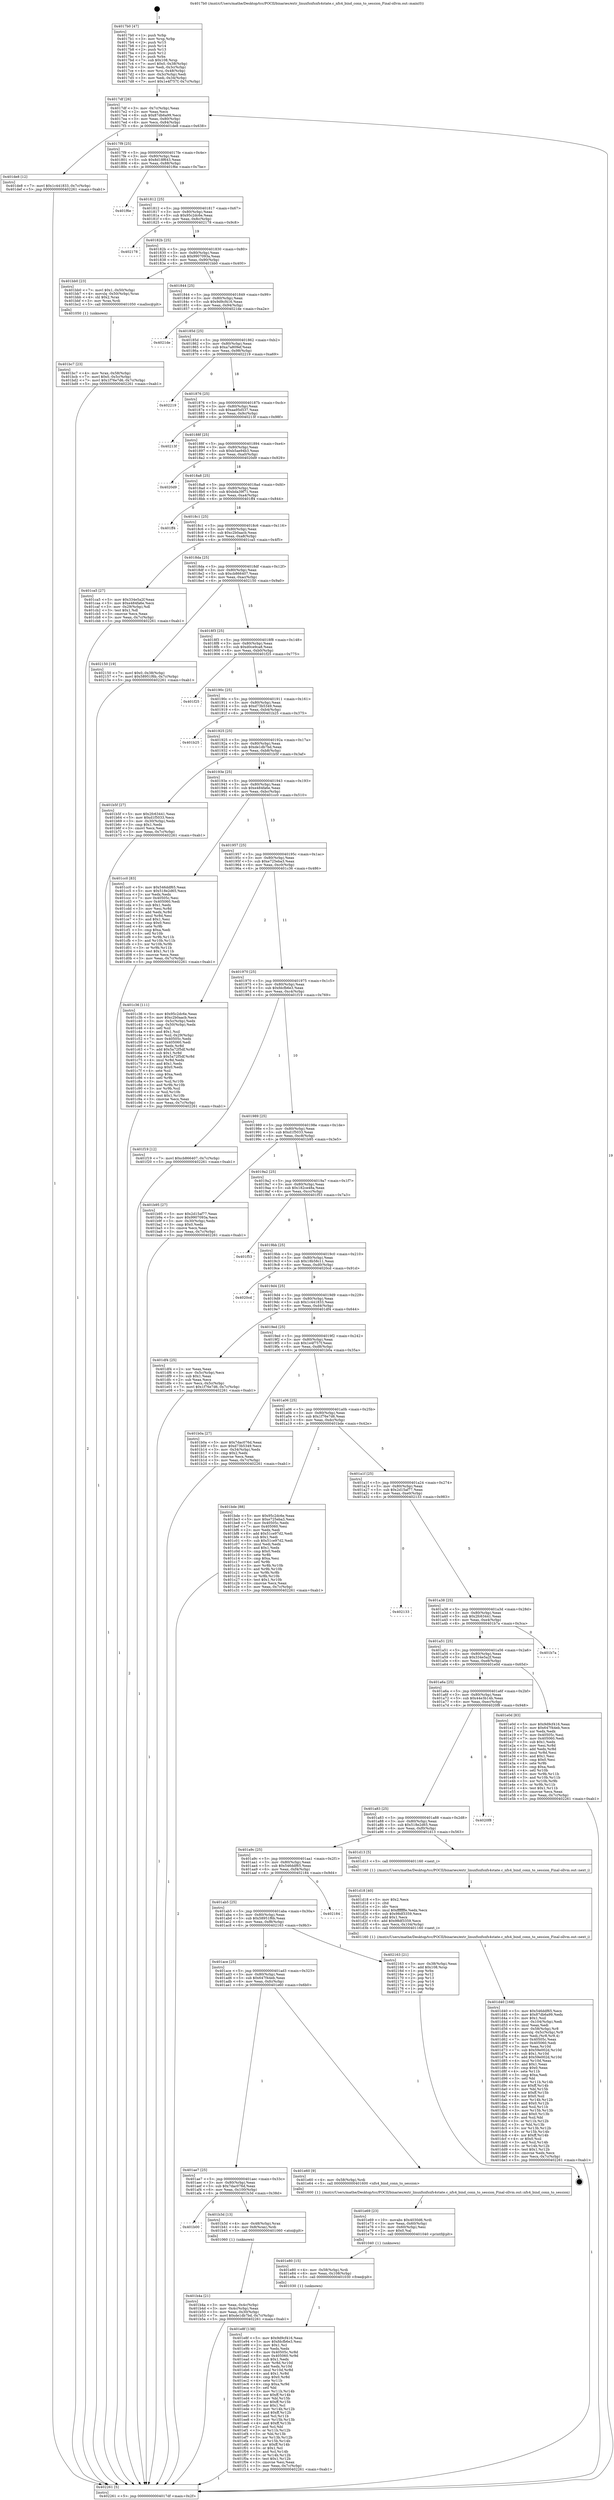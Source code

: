 digraph "0x4017b0" {
  label = "0x4017b0 (/mnt/c/Users/mathe/Desktop/tcc/POCII/binaries/extr_linuxfsnfsnfs4state.c_nfs4_bind_conn_to_session_Final-ollvm.out::main(0))"
  labelloc = "t"
  node[shape=record]

  Entry [label="",width=0.3,height=0.3,shape=circle,fillcolor=black,style=filled]
  "0x4017df" [label="{
     0x4017df [26]\l
     | [instrs]\l
     &nbsp;&nbsp;0x4017df \<+3\>: mov -0x7c(%rbp),%eax\l
     &nbsp;&nbsp;0x4017e2 \<+2\>: mov %eax,%ecx\l
     &nbsp;&nbsp;0x4017e4 \<+6\>: sub $0x87db6a99,%ecx\l
     &nbsp;&nbsp;0x4017ea \<+3\>: mov %eax,-0x80(%rbp)\l
     &nbsp;&nbsp;0x4017ed \<+6\>: mov %ecx,-0x84(%rbp)\l
     &nbsp;&nbsp;0x4017f3 \<+6\>: je 0000000000401de8 \<main+0x638\>\l
  }"]
  "0x401de8" [label="{
     0x401de8 [12]\l
     | [instrs]\l
     &nbsp;&nbsp;0x401de8 \<+7\>: movl $0x1c441833,-0x7c(%rbp)\l
     &nbsp;&nbsp;0x401def \<+5\>: jmp 0000000000402261 \<main+0xab1\>\l
  }"]
  "0x4017f9" [label="{
     0x4017f9 [25]\l
     | [instrs]\l
     &nbsp;&nbsp;0x4017f9 \<+5\>: jmp 00000000004017fe \<main+0x4e\>\l
     &nbsp;&nbsp;0x4017fe \<+3\>: mov -0x80(%rbp),%eax\l
     &nbsp;&nbsp;0x401801 \<+5\>: sub $0x8d18f643,%eax\l
     &nbsp;&nbsp;0x401806 \<+6\>: mov %eax,-0x88(%rbp)\l
     &nbsp;&nbsp;0x40180c \<+6\>: je 0000000000401f6e \<main+0x7be\>\l
  }"]
  Exit [label="",width=0.3,height=0.3,shape=circle,fillcolor=black,style=filled,peripheries=2]
  "0x401f6e" [label="{
     0x401f6e\l
  }", style=dashed]
  "0x401812" [label="{
     0x401812 [25]\l
     | [instrs]\l
     &nbsp;&nbsp;0x401812 \<+5\>: jmp 0000000000401817 \<main+0x67\>\l
     &nbsp;&nbsp;0x401817 \<+3\>: mov -0x80(%rbp),%eax\l
     &nbsp;&nbsp;0x40181a \<+5\>: sub $0x95c2dc6e,%eax\l
     &nbsp;&nbsp;0x40181f \<+6\>: mov %eax,-0x8c(%rbp)\l
     &nbsp;&nbsp;0x401825 \<+6\>: je 0000000000402178 \<main+0x9c8\>\l
  }"]
  "0x401e8f" [label="{
     0x401e8f [138]\l
     | [instrs]\l
     &nbsp;&nbsp;0x401e8f \<+5\>: mov $0x9d9cf416,%eax\l
     &nbsp;&nbsp;0x401e94 \<+5\>: mov $0xfdcfb6e3,%esi\l
     &nbsp;&nbsp;0x401e99 \<+2\>: mov $0x1,%cl\l
     &nbsp;&nbsp;0x401e9b \<+2\>: xor %edx,%edx\l
     &nbsp;&nbsp;0x401e9d \<+8\>: mov 0x40505c,%r8d\l
     &nbsp;&nbsp;0x401ea5 \<+8\>: mov 0x405060,%r9d\l
     &nbsp;&nbsp;0x401ead \<+3\>: sub $0x1,%edx\l
     &nbsp;&nbsp;0x401eb0 \<+3\>: mov %r8d,%r10d\l
     &nbsp;&nbsp;0x401eb3 \<+3\>: add %edx,%r10d\l
     &nbsp;&nbsp;0x401eb6 \<+4\>: imul %r10d,%r8d\l
     &nbsp;&nbsp;0x401eba \<+4\>: and $0x1,%r8d\l
     &nbsp;&nbsp;0x401ebe \<+4\>: cmp $0x0,%r8d\l
     &nbsp;&nbsp;0x401ec2 \<+4\>: sete %r11b\l
     &nbsp;&nbsp;0x401ec6 \<+4\>: cmp $0xa,%r9d\l
     &nbsp;&nbsp;0x401eca \<+3\>: setl %bl\l
     &nbsp;&nbsp;0x401ecd \<+3\>: mov %r11b,%r14b\l
     &nbsp;&nbsp;0x401ed0 \<+4\>: xor $0xff,%r14b\l
     &nbsp;&nbsp;0x401ed4 \<+3\>: mov %bl,%r15b\l
     &nbsp;&nbsp;0x401ed7 \<+4\>: xor $0xff,%r15b\l
     &nbsp;&nbsp;0x401edb \<+3\>: xor $0x1,%cl\l
     &nbsp;&nbsp;0x401ede \<+3\>: mov %r14b,%r12b\l
     &nbsp;&nbsp;0x401ee1 \<+4\>: and $0xff,%r12b\l
     &nbsp;&nbsp;0x401ee5 \<+3\>: and %cl,%r11b\l
     &nbsp;&nbsp;0x401ee8 \<+3\>: mov %r15b,%r13b\l
     &nbsp;&nbsp;0x401eeb \<+4\>: and $0xff,%r13b\l
     &nbsp;&nbsp;0x401eef \<+2\>: and %cl,%bl\l
     &nbsp;&nbsp;0x401ef1 \<+3\>: or %r11b,%r12b\l
     &nbsp;&nbsp;0x401ef4 \<+3\>: or %bl,%r13b\l
     &nbsp;&nbsp;0x401ef7 \<+3\>: xor %r13b,%r12b\l
     &nbsp;&nbsp;0x401efa \<+3\>: or %r15b,%r14b\l
     &nbsp;&nbsp;0x401efd \<+4\>: xor $0xff,%r14b\l
     &nbsp;&nbsp;0x401f01 \<+3\>: or $0x1,%cl\l
     &nbsp;&nbsp;0x401f04 \<+3\>: and %cl,%r14b\l
     &nbsp;&nbsp;0x401f07 \<+3\>: or %r14b,%r12b\l
     &nbsp;&nbsp;0x401f0a \<+4\>: test $0x1,%r12b\l
     &nbsp;&nbsp;0x401f0e \<+3\>: cmovne %esi,%eax\l
     &nbsp;&nbsp;0x401f11 \<+3\>: mov %eax,-0x7c(%rbp)\l
     &nbsp;&nbsp;0x401f14 \<+5\>: jmp 0000000000402261 \<main+0xab1\>\l
  }"]
  "0x402178" [label="{
     0x402178\l
  }", style=dashed]
  "0x40182b" [label="{
     0x40182b [25]\l
     | [instrs]\l
     &nbsp;&nbsp;0x40182b \<+5\>: jmp 0000000000401830 \<main+0x80\>\l
     &nbsp;&nbsp;0x401830 \<+3\>: mov -0x80(%rbp),%eax\l
     &nbsp;&nbsp;0x401833 \<+5\>: sub $0x9907093a,%eax\l
     &nbsp;&nbsp;0x401838 \<+6\>: mov %eax,-0x90(%rbp)\l
     &nbsp;&nbsp;0x40183e \<+6\>: je 0000000000401bb0 \<main+0x400\>\l
  }"]
  "0x401e80" [label="{
     0x401e80 [15]\l
     | [instrs]\l
     &nbsp;&nbsp;0x401e80 \<+4\>: mov -0x58(%rbp),%rdi\l
     &nbsp;&nbsp;0x401e84 \<+6\>: mov %eax,-0x108(%rbp)\l
     &nbsp;&nbsp;0x401e8a \<+5\>: call 0000000000401030 \<free@plt\>\l
     | [calls]\l
     &nbsp;&nbsp;0x401030 \{1\} (unknown)\l
  }"]
  "0x401bb0" [label="{
     0x401bb0 [23]\l
     | [instrs]\l
     &nbsp;&nbsp;0x401bb0 \<+7\>: movl $0x1,-0x50(%rbp)\l
     &nbsp;&nbsp;0x401bb7 \<+4\>: movslq -0x50(%rbp),%rax\l
     &nbsp;&nbsp;0x401bbb \<+4\>: shl $0x2,%rax\l
     &nbsp;&nbsp;0x401bbf \<+3\>: mov %rax,%rdi\l
     &nbsp;&nbsp;0x401bc2 \<+5\>: call 0000000000401050 \<malloc@plt\>\l
     | [calls]\l
     &nbsp;&nbsp;0x401050 \{1\} (unknown)\l
  }"]
  "0x401844" [label="{
     0x401844 [25]\l
     | [instrs]\l
     &nbsp;&nbsp;0x401844 \<+5\>: jmp 0000000000401849 \<main+0x99\>\l
     &nbsp;&nbsp;0x401849 \<+3\>: mov -0x80(%rbp),%eax\l
     &nbsp;&nbsp;0x40184c \<+5\>: sub $0x9d9cf416,%eax\l
     &nbsp;&nbsp;0x401851 \<+6\>: mov %eax,-0x94(%rbp)\l
     &nbsp;&nbsp;0x401857 \<+6\>: je 00000000004021de \<main+0xa2e\>\l
  }"]
  "0x401e69" [label="{
     0x401e69 [23]\l
     | [instrs]\l
     &nbsp;&nbsp;0x401e69 \<+10\>: movabs $0x4030d6,%rdi\l
     &nbsp;&nbsp;0x401e73 \<+3\>: mov %eax,-0x60(%rbp)\l
     &nbsp;&nbsp;0x401e76 \<+3\>: mov -0x60(%rbp),%esi\l
     &nbsp;&nbsp;0x401e79 \<+2\>: mov $0x0,%al\l
     &nbsp;&nbsp;0x401e7b \<+5\>: call 0000000000401040 \<printf@plt\>\l
     | [calls]\l
     &nbsp;&nbsp;0x401040 \{1\} (unknown)\l
  }"]
  "0x4021de" [label="{
     0x4021de\l
  }", style=dashed]
  "0x40185d" [label="{
     0x40185d [25]\l
     | [instrs]\l
     &nbsp;&nbsp;0x40185d \<+5\>: jmp 0000000000401862 \<main+0xb2\>\l
     &nbsp;&nbsp;0x401862 \<+3\>: mov -0x80(%rbp),%eax\l
     &nbsp;&nbsp;0x401865 \<+5\>: sub $0xa7a809ef,%eax\l
     &nbsp;&nbsp;0x40186a \<+6\>: mov %eax,-0x98(%rbp)\l
     &nbsp;&nbsp;0x401870 \<+6\>: je 0000000000402219 \<main+0xa69\>\l
  }"]
  "0x401d40" [label="{
     0x401d40 [168]\l
     | [instrs]\l
     &nbsp;&nbsp;0x401d40 \<+5\>: mov $0x546ddf65,%ecx\l
     &nbsp;&nbsp;0x401d45 \<+5\>: mov $0x87db6a99,%edx\l
     &nbsp;&nbsp;0x401d4a \<+3\>: mov $0x1,%sil\l
     &nbsp;&nbsp;0x401d4d \<+6\>: mov -0x104(%rbp),%edi\l
     &nbsp;&nbsp;0x401d53 \<+3\>: imul %eax,%edi\l
     &nbsp;&nbsp;0x401d56 \<+4\>: mov -0x58(%rbp),%r8\l
     &nbsp;&nbsp;0x401d5a \<+4\>: movslq -0x5c(%rbp),%r9\l
     &nbsp;&nbsp;0x401d5e \<+4\>: mov %edi,(%r8,%r9,4)\l
     &nbsp;&nbsp;0x401d62 \<+7\>: mov 0x40505c,%eax\l
     &nbsp;&nbsp;0x401d69 \<+7\>: mov 0x405060,%edi\l
     &nbsp;&nbsp;0x401d70 \<+3\>: mov %eax,%r10d\l
     &nbsp;&nbsp;0x401d73 \<+7\>: sub $0x59e002d,%r10d\l
     &nbsp;&nbsp;0x401d7a \<+4\>: sub $0x1,%r10d\l
     &nbsp;&nbsp;0x401d7e \<+7\>: add $0x59e002d,%r10d\l
     &nbsp;&nbsp;0x401d85 \<+4\>: imul %r10d,%eax\l
     &nbsp;&nbsp;0x401d89 \<+3\>: and $0x1,%eax\l
     &nbsp;&nbsp;0x401d8c \<+3\>: cmp $0x0,%eax\l
     &nbsp;&nbsp;0x401d8f \<+4\>: sete %r11b\l
     &nbsp;&nbsp;0x401d93 \<+3\>: cmp $0xa,%edi\l
     &nbsp;&nbsp;0x401d96 \<+3\>: setl %bl\l
     &nbsp;&nbsp;0x401d99 \<+3\>: mov %r11b,%r14b\l
     &nbsp;&nbsp;0x401d9c \<+4\>: xor $0xff,%r14b\l
     &nbsp;&nbsp;0x401da0 \<+3\>: mov %bl,%r15b\l
     &nbsp;&nbsp;0x401da3 \<+4\>: xor $0xff,%r15b\l
     &nbsp;&nbsp;0x401da7 \<+4\>: xor $0x0,%sil\l
     &nbsp;&nbsp;0x401dab \<+3\>: mov %r14b,%r12b\l
     &nbsp;&nbsp;0x401dae \<+4\>: and $0x0,%r12b\l
     &nbsp;&nbsp;0x401db2 \<+3\>: and %sil,%r11b\l
     &nbsp;&nbsp;0x401db5 \<+3\>: mov %r15b,%r13b\l
     &nbsp;&nbsp;0x401db8 \<+4\>: and $0x0,%r13b\l
     &nbsp;&nbsp;0x401dbc \<+3\>: and %sil,%bl\l
     &nbsp;&nbsp;0x401dbf \<+3\>: or %r11b,%r12b\l
     &nbsp;&nbsp;0x401dc2 \<+3\>: or %bl,%r13b\l
     &nbsp;&nbsp;0x401dc5 \<+3\>: xor %r13b,%r12b\l
     &nbsp;&nbsp;0x401dc8 \<+3\>: or %r15b,%r14b\l
     &nbsp;&nbsp;0x401dcb \<+4\>: xor $0xff,%r14b\l
     &nbsp;&nbsp;0x401dcf \<+4\>: or $0x0,%sil\l
     &nbsp;&nbsp;0x401dd3 \<+3\>: and %sil,%r14b\l
     &nbsp;&nbsp;0x401dd6 \<+3\>: or %r14b,%r12b\l
     &nbsp;&nbsp;0x401dd9 \<+4\>: test $0x1,%r12b\l
     &nbsp;&nbsp;0x401ddd \<+3\>: cmovne %edx,%ecx\l
     &nbsp;&nbsp;0x401de0 \<+3\>: mov %ecx,-0x7c(%rbp)\l
     &nbsp;&nbsp;0x401de3 \<+5\>: jmp 0000000000402261 \<main+0xab1\>\l
  }"]
  "0x402219" [label="{
     0x402219\l
  }", style=dashed]
  "0x401876" [label="{
     0x401876 [25]\l
     | [instrs]\l
     &nbsp;&nbsp;0x401876 \<+5\>: jmp 000000000040187b \<main+0xcb\>\l
     &nbsp;&nbsp;0x40187b \<+3\>: mov -0x80(%rbp),%eax\l
     &nbsp;&nbsp;0x40187e \<+5\>: sub $0xaa95d537,%eax\l
     &nbsp;&nbsp;0x401883 \<+6\>: mov %eax,-0x9c(%rbp)\l
     &nbsp;&nbsp;0x401889 \<+6\>: je 000000000040213f \<main+0x98f\>\l
  }"]
  "0x401d18" [label="{
     0x401d18 [40]\l
     | [instrs]\l
     &nbsp;&nbsp;0x401d18 \<+5\>: mov $0x2,%ecx\l
     &nbsp;&nbsp;0x401d1d \<+1\>: cltd\l
     &nbsp;&nbsp;0x401d1e \<+2\>: idiv %ecx\l
     &nbsp;&nbsp;0x401d20 \<+6\>: imul $0xfffffffe,%edx,%ecx\l
     &nbsp;&nbsp;0x401d26 \<+6\>: sub $0x98df3359,%ecx\l
     &nbsp;&nbsp;0x401d2c \<+3\>: add $0x1,%ecx\l
     &nbsp;&nbsp;0x401d2f \<+6\>: add $0x98df3359,%ecx\l
     &nbsp;&nbsp;0x401d35 \<+6\>: mov %ecx,-0x104(%rbp)\l
     &nbsp;&nbsp;0x401d3b \<+5\>: call 0000000000401160 \<next_i\>\l
     | [calls]\l
     &nbsp;&nbsp;0x401160 \{1\} (/mnt/c/Users/mathe/Desktop/tcc/POCII/binaries/extr_linuxfsnfsnfs4state.c_nfs4_bind_conn_to_session_Final-ollvm.out::next_i)\l
  }"]
  "0x40213f" [label="{
     0x40213f\l
  }", style=dashed]
  "0x40188f" [label="{
     0x40188f [25]\l
     | [instrs]\l
     &nbsp;&nbsp;0x40188f \<+5\>: jmp 0000000000401894 \<main+0xe4\>\l
     &nbsp;&nbsp;0x401894 \<+3\>: mov -0x80(%rbp),%eax\l
     &nbsp;&nbsp;0x401897 \<+5\>: sub $0xb5ae94b3,%eax\l
     &nbsp;&nbsp;0x40189c \<+6\>: mov %eax,-0xa0(%rbp)\l
     &nbsp;&nbsp;0x4018a2 \<+6\>: je 00000000004020d9 \<main+0x929\>\l
  }"]
  "0x401bc7" [label="{
     0x401bc7 [23]\l
     | [instrs]\l
     &nbsp;&nbsp;0x401bc7 \<+4\>: mov %rax,-0x58(%rbp)\l
     &nbsp;&nbsp;0x401bcb \<+7\>: movl $0x0,-0x5c(%rbp)\l
     &nbsp;&nbsp;0x401bd2 \<+7\>: movl $0x1f76e7d6,-0x7c(%rbp)\l
     &nbsp;&nbsp;0x401bd9 \<+5\>: jmp 0000000000402261 \<main+0xab1\>\l
  }"]
  "0x4020d9" [label="{
     0x4020d9\l
  }", style=dashed]
  "0x4018a8" [label="{
     0x4018a8 [25]\l
     | [instrs]\l
     &nbsp;&nbsp;0x4018a8 \<+5\>: jmp 00000000004018ad \<main+0xfd\>\l
     &nbsp;&nbsp;0x4018ad \<+3\>: mov -0x80(%rbp),%eax\l
     &nbsp;&nbsp;0x4018b0 \<+5\>: sub $0xbda39f71,%eax\l
     &nbsp;&nbsp;0x4018b5 \<+6\>: mov %eax,-0xa4(%rbp)\l
     &nbsp;&nbsp;0x4018bb \<+6\>: je 0000000000401ff4 \<main+0x844\>\l
  }"]
  "0x401b4a" [label="{
     0x401b4a [21]\l
     | [instrs]\l
     &nbsp;&nbsp;0x401b4a \<+3\>: mov %eax,-0x4c(%rbp)\l
     &nbsp;&nbsp;0x401b4d \<+3\>: mov -0x4c(%rbp),%eax\l
     &nbsp;&nbsp;0x401b50 \<+3\>: mov %eax,-0x30(%rbp)\l
     &nbsp;&nbsp;0x401b53 \<+7\>: movl $0xde1db7bd,-0x7c(%rbp)\l
     &nbsp;&nbsp;0x401b5a \<+5\>: jmp 0000000000402261 \<main+0xab1\>\l
  }"]
  "0x401ff4" [label="{
     0x401ff4\l
  }", style=dashed]
  "0x4018c1" [label="{
     0x4018c1 [25]\l
     | [instrs]\l
     &nbsp;&nbsp;0x4018c1 \<+5\>: jmp 00000000004018c6 \<main+0x116\>\l
     &nbsp;&nbsp;0x4018c6 \<+3\>: mov -0x80(%rbp),%eax\l
     &nbsp;&nbsp;0x4018c9 \<+5\>: sub $0xc2b0aacb,%eax\l
     &nbsp;&nbsp;0x4018ce \<+6\>: mov %eax,-0xa8(%rbp)\l
     &nbsp;&nbsp;0x4018d4 \<+6\>: je 0000000000401ca5 \<main+0x4f5\>\l
  }"]
  "0x401b00" [label="{
     0x401b00\l
  }", style=dashed]
  "0x401ca5" [label="{
     0x401ca5 [27]\l
     | [instrs]\l
     &nbsp;&nbsp;0x401ca5 \<+5\>: mov $0x334e5a2f,%eax\l
     &nbsp;&nbsp;0x401caa \<+5\>: mov $0xe484fa6e,%ecx\l
     &nbsp;&nbsp;0x401caf \<+3\>: mov -0x29(%rbp),%dl\l
     &nbsp;&nbsp;0x401cb2 \<+3\>: test $0x1,%dl\l
     &nbsp;&nbsp;0x401cb5 \<+3\>: cmovne %ecx,%eax\l
     &nbsp;&nbsp;0x401cb8 \<+3\>: mov %eax,-0x7c(%rbp)\l
     &nbsp;&nbsp;0x401cbb \<+5\>: jmp 0000000000402261 \<main+0xab1\>\l
  }"]
  "0x4018da" [label="{
     0x4018da [25]\l
     | [instrs]\l
     &nbsp;&nbsp;0x4018da \<+5\>: jmp 00000000004018df \<main+0x12f\>\l
     &nbsp;&nbsp;0x4018df \<+3\>: mov -0x80(%rbp),%eax\l
     &nbsp;&nbsp;0x4018e2 \<+5\>: sub $0xcb866407,%eax\l
     &nbsp;&nbsp;0x4018e7 \<+6\>: mov %eax,-0xac(%rbp)\l
     &nbsp;&nbsp;0x4018ed \<+6\>: je 0000000000402150 \<main+0x9a0\>\l
  }"]
  "0x401b3d" [label="{
     0x401b3d [13]\l
     | [instrs]\l
     &nbsp;&nbsp;0x401b3d \<+4\>: mov -0x48(%rbp),%rax\l
     &nbsp;&nbsp;0x401b41 \<+4\>: mov 0x8(%rax),%rdi\l
     &nbsp;&nbsp;0x401b45 \<+5\>: call 0000000000401060 \<atoi@plt\>\l
     | [calls]\l
     &nbsp;&nbsp;0x401060 \{1\} (unknown)\l
  }"]
  "0x402150" [label="{
     0x402150 [19]\l
     | [instrs]\l
     &nbsp;&nbsp;0x402150 \<+7\>: movl $0x0,-0x38(%rbp)\l
     &nbsp;&nbsp;0x402157 \<+7\>: movl $0x58951f6b,-0x7c(%rbp)\l
     &nbsp;&nbsp;0x40215e \<+5\>: jmp 0000000000402261 \<main+0xab1\>\l
  }"]
  "0x4018f3" [label="{
     0x4018f3 [25]\l
     | [instrs]\l
     &nbsp;&nbsp;0x4018f3 \<+5\>: jmp 00000000004018f8 \<main+0x148\>\l
     &nbsp;&nbsp;0x4018f8 \<+3\>: mov -0x80(%rbp),%eax\l
     &nbsp;&nbsp;0x4018fb \<+5\>: sub $0xd0ce9ca8,%eax\l
     &nbsp;&nbsp;0x401900 \<+6\>: mov %eax,-0xb0(%rbp)\l
     &nbsp;&nbsp;0x401906 \<+6\>: je 0000000000401f25 \<main+0x775\>\l
  }"]
  "0x401ae7" [label="{
     0x401ae7 [25]\l
     | [instrs]\l
     &nbsp;&nbsp;0x401ae7 \<+5\>: jmp 0000000000401aec \<main+0x33c\>\l
     &nbsp;&nbsp;0x401aec \<+3\>: mov -0x80(%rbp),%eax\l
     &nbsp;&nbsp;0x401aef \<+5\>: sub $0x7dac076d,%eax\l
     &nbsp;&nbsp;0x401af4 \<+6\>: mov %eax,-0x100(%rbp)\l
     &nbsp;&nbsp;0x401afa \<+6\>: je 0000000000401b3d \<main+0x38d\>\l
  }"]
  "0x401f25" [label="{
     0x401f25\l
  }", style=dashed]
  "0x40190c" [label="{
     0x40190c [25]\l
     | [instrs]\l
     &nbsp;&nbsp;0x40190c \<+5\>: jmp 0000000000401911 \<main+0x161\>\l
     &nbsp;&nbsp;0x401911 \<+3\>: mov -0x80(%rbp),%eax\l
     &nbsp;&nbsp;0x401914 \<+5\>: sub $0xd73b5349,%eax\l
     &nbsp;&nbsp;0x401919 \<+6\>: mov %eax,-0xb4(%rbp)\l
     &nbsp;&nbsp;0x40191f \<+6\>: je 0000000000401b25 \<main+0x375\>\l
  }"]
  "0x401e60" [label="{
     0x401e60 [9]\l
     | [instrs]\l
     &nbsp;&nbsp;0x401e60 \<+4\>: mov -0x58(%rbp),%rdi\l
     &nbsp;&nbsp;0x401e64 \<+5\>: call 0000000000401600 \<nfs4_bind_conn_to_session\>\l
     | [calls]\l
     &nbsp;&nbsp;0x401600 \{1\} (/mnt/c/Users/mathe/Desktop/tcc/POCII/binaries/extr_linuxfsnfsnfs4state.c_nfs4_bind_conn_to_session_Final-ollvm.out::nfs4_bind_conn_to_session)\l
  }"]
  "0x401b25" [label="{
     0x401b25\l
  }", style=dashed]
  "0x401925" [label="{
     0x401925 [25]\l
     | [instrs]\l
     &nbsp;&nbsp;0x401925 \<+5\>: jmp 000000000040192a \<main+0x17a\>\l
     &nbsp;&nbsp;0x40192a \<+3\>: mov -0x80(%rbp),%eax\l
     &nbsp;&nbsp;0x40192d \<+5\>: sub $0xde1db7bd,%eax\l
     &nbsp;&nbsp;0x401932 \<+6\>: mov %eax,-0xb8(%rbp)\l
     &nbsp;&nbsp;0x401938 \<+6\>: je 0000000000401b5f \<main+0x3af\>\l
  }"]
  "0x401ace" [label="{
     0x401ace [25]\l
     | [instrs]\l
     &nbsp;&nbsp;0x401ace \<+5\>: jmp 0000000000401ad3 \<main+0x323\>\l
     &nbsp;&nbsp;0x401ad3 \<+3\>: mov -0x80(%rbp),%eax\l
     &nbsp;&nbsp;0x401ad6 \<+5\>: sub $0x647f44eb,%eax\l
     &nbsp;&nbsp;0x401adb \<+6\>: mov %eax,-0xfc(%rbp)\l
     &nbsp;&nbsp;0x401ae1 \<+6\>: je 0000000000401e60 \<main+0x6b0\>\l
  }"]
  "0x401b5f" [label="{
     0x401b5f [27]\l
     | [instrs]\l
     &nbsp;&nbsp;0x401b5f \<+5\>: mov $0x2fc63441,%eax\l
     &nbsp;&nbsp;0x401b64 \<+5\>: mov $0xd1f5033,%ecx\l
     &nbsp;&nbsp;0x401b69 \<+3\>: mov -0x30(%rbp),%edx\l
     &nbsp;&nbsp;0x401b6c \<+3\>: cmp $0x1,%edx\l
     &nbsp;&nbsp;0x401b6f \<+3\>: cmovl %ecx,%eax\l
     &nbsp;&nbsp;0x401b72 \<+3\>: mov %eax,-0x7c(%rbp)\l
     &nbsp;&nbsp;0x401b75 \<+5\>: jmp 0000000000402261 \<main+0xab1\>\l
  }"]
  "0x40193e" [label="{
     0x40193e [25]\l
     | [instrs]\l
     &nbsp;&nbsp;0x40193e \<+5\>: jmp 0000000000401943 \<main+0x193\>\l
     &nbsp;&nbsp;0x401943 \<+3\>: mov -0x80(%rbp),%eax\l
     &nbsp;&nbsp;0x401946 \<+5\>: sub $0xe484fa6e,%eax\l
     &nbsp;&nbsp;0x40194b \<+6\>: mov %eax,-0xbc(%rbp)\l
     &nbsp;&nbsp;0x401951 \<+6\>: je 0000000000401cc0 \<main+0x510\>\l
  }"]
  "0x402163" [label="{
     0x402163 [21]\l
     | [instrs]\l
     &nbsp;&nbsp;0x402163 \<+3\>: mov -0x38(%rbp),%eax\l
     &nbsp;&nbsp;0x402166 \<+7\>: add $0x108,%rsp\l
     &nbsp;&nbsp;0x40216d \<+1\>: pop %rbx\l
     &nbsp;&nbsp;0x40216e \<+2\>: pop %r12\l
     &nbsp;&nbsp;0x402170 \<+2\>: pop %r13\l
     &nbsp;&nbsp;0x402172 \<+2\>: pop %r14\l
     &nbsp;&nbsp;0x402174 \<+2\>: pop %r15\l
     &nbsp;&nbsp;0x402176 \<+1\>: pop %rbp\l
     &nbsp;&nbsp;0x402177 \<+1\>: ret\l
  }"]
  "0x401cc0" [label="{
     0x401cc0 [83]\l
     | [instrs]\l
     &nbsp;&nbsp;0x401cc0 \<+5\>: mov $0x546ddf65,%eax\l
     &nbsp;&nbsp;0x401cc5 \<+5\>: mov $0x518e2d65,%ecx\l
     &nbsp;&nbsp;0x401cca \<+2\>: xor %edx,%edx\l
     &nbsp;&nbsp;0x401ccc \<+7\>: mov 0x40505c,%esi\l
     &nbsp;&nbsp;0x401cd3 \<+7\>: mov 0x405060,%edi\l
     &nbsp;&nbsp;0x401cda \<+3\>: sub $0x1,%edx\l
     &nbsp;&nbsp;0x401cdd \<+3\>: mov %esi,%r8d\l
     &nbsp;&nbsp;0x401ce0 \<+3\>: add %edx,%r8d\l
     &nbsp;&nbsp;0x401ce3 \<+4\>: imul %r8d,%esi\l
     &nbsp;&nbsp;0x401ce7 \<+3\>: and $0x1,%esi\l
     &nbsp;&nbsp;0x401cea \<+3\>: cmp $0x0,%esi\l
     &nbsp;&nbsp;0x401ced \<+4\>: sete %r9b\l
     &nbsp;&nbsp;0x401cf1 \<+3\>: cmp $0xa,%edi\l
     &nbsp;&nbsp;0x401cf4 \<+4\>: setl %r10b\l
     &nbsp;&nbsp;0x401cf8 \<+3\>: mov %r9b,%r11b\l
     &nbsp;&nbsp;0x401cfb \<+3\>: and %r10b,%r11b\l
     &nbsp;&nbsp;0x401cfe \<+3\>: xor %r10b,%r9b\l
     &nbsp;&nbsp;0x401d01 \<+3\>: or %r9b,%r11b\l
     &nbsp;&nbsp;0x401d04 \<+4\>: test $0x1,%r11b\l
     &nbsp;&nbsp;0x401d08 \<+3\>: cmovne %ecx,%eax\l
     &nbsp;&nbsp;0x401d0b \<+3\>: mov %eax,-0x7c(%rbp)\l
     &nbsp;&nbsp;0x401d0e \<+5\>: jmp 0000000000402261 \<main+0xab1\>\l
  }"]
  "0x401957" [label="{
     0x401957 [25]\l
     | [instrs]\l
     &nbsp;&nbsp;0x401957 \<+5\>: jmp 000000000040195c \<main+0x1ac\>\l
     &nbsp;&nbsp;0x40195c \<+3\>: mov -0x80(%rbp),%eax\l
     &nbsp;&nbsp;0x40195f \<+5\>: sub $0xe725eba3,%eax\l
     &nbsp;&nbsp;0x401964 \<+6\>: mov %eax,-0xc0(%rbp)\l
     &nbsp;&nbsp;0x40196a \<+6\>: je 0000000000401c36 \<main+0x486\>\l
  }"]
  "0x401ab5" [label="{
     0x401ab5 [25]\l
     | [instrs]\l
     &nbsp;&nbsp;0x401ab5 \<+5\>: jmp 0000000000401aba \<main+0x30a\>\l
     &nbsp;&nbsp;0x401aba \<+3\>: mov -0x80(%rbp),%eax\l
     &nbsp;&nbsp;0x401abd \<+5\>: sub $0x58951f6b,%eax\l
     &nbsp;&nbsp;0x401ac2 \<+6\>: mov %eax,-0xf8(%rbp)\l
     &nbsp;&nbsp;0x401ac8 \<+6\>: je 0000000000402163 \<main+0x9b3\>\l
  }"]
  "0x401c36" [label="{
     0x401c36 [111]\l
     | [instrs]\l
     &nbsp;&nbsp;0x401c36 \<+5\>: mov $0x95c2dc6e,%eax\l
     &nbsp;&nbsp;0x401c3b \<+5\>: mov $0xc2b0aacb,%ecx\l
     &nbsp;&nbsp;0x401c40 \<+3\>: mov -0x5c(%rbp),%edx\l
     &nbsp;&nbsp;0x401c43 \<+3\>: cmp -0x50(%rbp),%edx\l
     &nbsp;&nbsp;0x401c46 \<+4\>: setl %sil\l
     &nbsp;&nbsp;0x401c4a \<+4\>: and $0x1,%sil\l
     &nbsp;&nbsp;0x401c4e \<+4\>: mov %sil,-0x29(%rbp)\l
     &nbsp;&nbsp;0x401c52 \<+7\>: mov 0x40505c,%edx\l
     &nbsp;&nbsp;0x401c59 \<+7\>: mov 0x405060,%edi\l
     &nbsp;&nbsp;0x401c60 \<+3\>: mov %edx,%r8d\l
     &nbsp;&nbsp;0x401c63 \<+7\>: add $0x5a72f5df,%r8d\l
     &nbsp;&nbsp;0x401c6a \<+4\>: sub $0x1,%r8d\l
     &nbsp;&nbsp;0x401c6e \<+7\>: sub $0x5a72f5df,%r8d\l
     &nbsp;&nbsp;0x401c75 \<+4\>: imul %r8d,%edx\l
     &nbsp;&nbsp;0x401c79 \<+3\>: and $0x1,%edx\l
     &nbsp;&nbsp;0x401c7c \<+3\>: cmp $0x0,%edx\l
     &nbsp;&nbsp;0x401c7f \<+4\>: sete %sil\l
     &nbsp;&nbsp;0x401c83 \<+3\>: cmp $0xa,%edi\l
     &nbsp;&nbsp;0x401c86 \<+4\>: setl %r9b\l
     &nbsp;&nbsp;0x401c8a \<+3\>: mov %sil,%r10b\l
     &nbsp;&nbsp;0x401c8d \<+3\>: and %r9b,%r10b\l
     &nbsp;&nbsp;0x401c90 \<+3\>: xor %r9b,%sil\l
     &nbsp;&nbsp;0x401c93 \<+3\>: or %sil,%r10b\l
     &nbsp;&nbsp;0x401c96 \<+4\>: test $0x1,%r10b\l
     &nbsp;&nbsp;0x401c9a \<+3\>: cmovne %ecx,%eax\l
     &nbsp;&nbsp;0x401c9d \<+3\>: mov %eax,-0x7c(%rbp)\l
     &nbsp;&nbsp;0x401ca0 \<+5\>: jmp 0000000000402261 \<main+0xab1\>\l
  }"]
  "0x401970" [label="{
     0x401970 [25]\l
     | [instrs]\l
     &nbsp;&nbsp;0x401970 \<+5\>: jmp 0000000000401975 \<main+0x1c5\>\l
     &nbsp;&nbsp;0x401975 \<+3\>: mov -0x80(%rbp),%eax\l
     &nbsp;&nbsp;0x401978 \<+5\>: sub $0xfdcfb6e3,%eax\l
     &nbsp;&nbsp;0x40197d \<+6\>: mov %eax,-0xc4(%rbp)\l
     &nbsp;&nbsp;0x401983 \<+6\>: je 0000000000401f19 \<main+0x769\>\l
  }"]
  "0x402184" [label="{
     0x402184\l
  }", style=dashed]
  "0x401f19" [label="{
     0x401f19 [12]\l
     | [instrs]\l
     &nbsp;&nbsp;0x401f19 \<+7\>: movl $0xcb866407,-0x7c(%rbp)\l
     &nbsp;&nbsp;0x401f20 \<+5\>: jmp 0000000000402261 \<main+0xab1\>\l
  }"]
  "0x401989" [label="{
     0x401989 [25]\l
     | [instrs]\l
     &nbsp;&nbsp;0x401989 \<+5\>: jmp 000000000040198e \<main+0x1de\>\l
     &nbsp;&nbsp;0x40198e \<+3\>: mov -0x80(%rbp),%eax\l
     &nbsp;&nbsp;0x401991 \<+5\>: sub $0xd1f5033,%eax\l
     &nbsp;&nbsp;0x401996 \<+6\>: mov %eax,-0xc8(%rbp)\l
     &nbsp;&nbsp;0x40199c \<+6\>: je 0000000000401b95 \<main+0x3e5\>\l
  }"]
  "0x401a9c" [label="{
     0x401a9c [25]\l
     | [instrs]\l
     &nbsp;&nbsp;0x401a9c \<+5\>: jmp 0000000000401aa1 \<main+0x2f1\>\l
     &nbsp;&nbsp;0x401aa1 \<+3\>: mov -0x80(%rbp),%eax\l
     &nbsp;&nbsp;0x401aa4 \<+5\>: sub $0x546ddf65,%eax\l
     &nbsp;&nbsp;0x401aa9 \<+6\>: mov %eax,-0xf4(%rbp)\l
     &nbsp;&nbsp;0x401aaf \<+6\>: je 0000000000402184 \<main+0x9d4\>\l
  }"]
  "0x401b95" [label="{
     0x401b95 [27]\l
     | [instrs]\l
     &nbsp;&nbsp;0x401b95 \<+5\>: mov $0x2d15af77,%eax\l
     &nbsp;&nbsp;0x401b9a \<+5\>: mov $0x9907093a,%ecx\l
     &nbsp;&nbsp;0x401b9f \<+3\>: mov -0x30(%rbp),%edx\l
     &nbsp;&nbsp;0x401ba2 \<+3\>: cmp $0x0,%edx\l
     &nbsp;&nbsp;0x401ba5 \<+3\>: cmove %ecx,%eax\l
     &nbsp;&nbsp;0x401ba8 \<+3\>: mov %eax,-0x7c(%rbp)\l
     &nbsp;&nbsp;0x401bab \<+5\>: jmp 0000000000402261 \<main+0xab1\>\l
  }"]
  "0x4019a2" [label="{
     0x4019a2 [25]\l
     | [instrs]\l
     &nbsp;&nbsp;0x4019a2 \<+5\>: jmp 00000000004019a7 \<main+0x1f7\>\l
     &nbsp;&nbsp;0x4019a7 \<+3\>: mov -0x80(%rbp),%eax\l
     &nbsp;&nbsp;0x4019aa \<+5\>: sub $0x182ce48a,%eax\l
     &nbsp;&nbsp;0x4019af \<+6\>: mov %eax,-0xcc(%rbp)\l
     &nbsp;&nbsp;0x4019b5 \<+6\>: je 0000000000401f53 \<main+0x7a3\>\l
  }"]
  "0x401d13" [label="{
     0x401d13 [5]\l
     | [instrs]\l
     &nbsp;&nbsp;0x401d13 \<+5\>: call 0000000000401160 \<next_i\>\l
     | [calls]\l
     &nbsp;&nbsp;0x401160 \{1\} (/mnt/c/Users/mathe/Desktop/tcc/POCII/binaries/extr_linuxfsnfsnfs4state.c_nfs4_bind_conn_to_session_Final-ollvm.out::next_i)\l
  }"]
  "0x401f53" [label="{
     0x401f53\l
  }", style=dashed]
  "0x4019bb" [label="{
     0x4019bb [25]\l
     | [instrs]\l
     &nbsp;&nbsp;0x4019bb \<+5\>: jmp 00000000004019c0 \<main+0x210\>\l
     &nbsp;&nbsp;0x4019c0 \<+3\>: mov -0x80(%rbp),%eax\l
     &nbsp;&nbsp;0x4019c3 \<+5\>: sub $0x18b58c11,%eax\l
     &nbsp;&nbsp;0x4019c8 \<+6\>: mov %eax,-0xd0(%rbp)\l
     &nbsp;&nbsp;0x4019ce \<+6\>: je 00000000004020cd \<main+0x91d\>\l
  }"]
  "0x401a83" [label="{
     0x401a83 [25]\l
     | [instrs]\l
     &nbsp;&nbsp;0x401a83 \<+5\>: jmp 0000000000401a88 \<main+0x2d8\>\l
     &nbsp;&nbsp;0x401a88 \<+3\>: mov -0x80(%rbp),%eax\l
     &nbsp;&nbsp;0x401a8b \<+5\>: sub $0x518e2d65,%eax\l
     &nbsp;&nbsp;0x401a90 \<+6\>: mov %eax,-0xf0(%rbp)\l
     &nbsp;&nbsp;0x401a96 \<+6\>: je 0000000000401d13 \<main+0x563\>\l
  }"]
  "0x4020cd" [label="{
     0x4020cd\l
  }", style=dashed]
  "0x4019d4" [label="{
     0x4019d4 [25]\l
     | [instrs]\l
     &nbsp;&nbsp;0x4019d4 \<+5\>: jmp 00000000004019d9 \<main+0x229\>\l
     &nbsp;&nbsp;0x4019d9 \<+3\>: mov -0x80(%rbp),%eax\l
     &nbsp;&nbsp;0x4019dc \<+5\>: sub $0x1c441833,%eax\l
     &nbsp;&nbsp;0x4019e1 \<+6\>: mov %eax,-0xd4(%rbp)\l
     &nbsp;&nbsp;0x4019e7 \<+6\>: je 0000000000401df4 \<main+0x644\>\l
  }"]
  "0x4020f8" [label="{
     0x4020f8\l
  }", style=dashed]
  "0x401df4" [label="{
     0x401df4 [25]\l
     | [instrs]\l
     &nbsp;&nbsp;0x401df4 \<+2\>: xor %eax,%eax\l
     &nbsp;&nbsp;0x401df6 \<+3\>: mov -0x5c(%rbp),%ecx\l
     &nbsp;&nbsp;0x401df9 \<+3\>: sub $0x1,%eax\l
     &nbsp;&nbsp;0x401dfc \<+2\>: sub %eax,%ecx\l
     &nbsp;&nbsp;0x401dfe \<+3\>: mov %ecx,-0x5c(%rbp)\l
     &nbsp;&nbsp;0x401e01 \<+7\>: movl $0x1f76e7d6,-0x7c(%rbp)\l
     &nbsp;&nbsp;0x401e08 \<+5\>: jmp 0000000000402261 \<main+0xab1\>\l
  }"]
  "0x4019ed" [label="{
     0x4019ed [25]\l
     | [instrs]\l
     &nbsp;&nbsp;0x4019ed \<+5\>: jmp 00000000004019f2 \<main+0x242\>\l
     &nbsp;&nbsp;0x4019f2 \<+3\>: mov -0x80(%rbp),%eax\l
     &nbsp;&nbsp;0x4019f5 \<+5\>: sub $0x1e4f757f,%eax\l
     &nbsp;&nbsp;0x4019fa \<+6\>: mov %eax,-0xd8(%rbp)\l
     &nbsp;&nbsp;0x401a00 \<+6\>: je 0000000000401b0a \<main+0x35a\>\l
  }"]
  "0x401a6a" [label="{
     0x401a6a [25]\l
     | [instrs]\l
     &nbsp;&nbsp;0x401a6a \<+5\>: jmp 0000000000401a6f \<main+0x2bf\>\l
     &nbsp;&nbsp;0x401a6f \<+3\>: mov -0x80(%rbp),%eax\l
     &nbsp;&nbsp;0x401a72 \<+5\>: sub $0x44e3b14b,%eax\l
     &nbsp;&nbsp;0x401a77 \<+6\>: mov %eax,-0xec(%rbp)\l
     &nbsp;&nbsp;0x401a7d \<+6\>: je 00000000004020f8 \<main+0x948\>\l
  }"]
  "0x401b0a" [label="{
     0x401b0a [27]\l
     | [instrs]\l
     &nbsp;&nbsp;0x401b0a \<+5\>: mov $0x7dac076d,%eax\l
     &nbsp;&nbsp;0x401b0f \<+5\>: mov $0xd73b5349,%ecx\l
     &nbsp;&nbsp;0x401b14 \<+3\>: mov -0x34(%rbp),%edx\l
     &nbsp;&nbsp;0x401b17 \<+3\>: cmp $0x2,%edx\l
     &nbsp;&nbsp;0x401b1a \<+3\>: cmovne %ecx,%eax\l
     &nbsp;&nbsp;0x401b1d \<+3\>: mov %eax,-0x7c(%rbp)\l
     &nbsp;&nbsp;0x401b20 \<+5\>: jmp 0000000000402261 \<main+0xab1\>\l
  }"]
  "0x401a06" [label="{
     0x401a06 [25]\l
     | [instrs]\l
     &nbsp;&nbsp;0x401a06 \<+5\>: jmp 0000000000401a0b \<main+0x25b\>\l
     &nbsp;&nbsp;0x401a0b \<+3\>: mov -0x80(%rbp),%eax\l
     &nbsp;&nbsp;0x401a0e \<+5\>: sub $0x1f76e7d6,%eax\l
     &nbsp;&nbsp;0x401a13 \<+6\>: mov %eax,-0xdc(%rbp)\l
     &nbsp;&nbsp;0x401a19 \<+6\>: je 0000000000401bde \<main+0x42e\>\l
  }"]
  "0x402261" [label="{
     0x402261 [5]\l
     | [instrs]\l
     &nbsp;&nbsp;0x402261 \<+5\>: jmp 00000000004017df \<main+0x2f\>\l
  }"]
  "0x4017b0" [label="{
     0x4017b0 [47]\l
     | [instrs]\l
     &nbsp;&nbsp;0x4017b0 \<+1\>: push %rbp\l
     &nbsp;&nbsp;0x4017b1 \<+3\>: mov %rsp,%rbp\l
     &nbsp;&nbsp;0x4017b4 \<+2\>: push %r15\l
     &nbsp;&nbsp;0x4017b6 \<+2\>: push %r14\l
     &nbsp;&nbsp;0x4017b8 \<+2\>: push %r13\l
     &nbsp;&nbsp;0x4017ba \<+2\>: push %r12\l
     &nbsp;&nbsp;0x4017bc \<+1\>: push %rbx\l
     &nbsp;&nbsp;0x4017bd \<+7\>: sub $0x108,%rsp\l
     &nbsp;&nbsp;0x4017c4 \<+7\>: movl $0x0,-0x38(%rbp)\l
     &nbsp;&nbsp;0x4017cb \<+3\>: mov %edi,-0x3c(%rbp)\l
     &nbsp;&nbsp;0x4017ce \<+4\>: mov %rsi,-0x48(%rbp)\l
     &nbsp;&nbsp;0x4017d2 \<+3\>: mov -0x3c(%rbp),%edi\l
     &nbsp;&nbsp;0x4017d5 \<+3\>: mov %edi,-0x34(%rbp)\l
     &nbsp;&nbsp;0x4017d8 \<+7\>: movl $0x1e4f757f,-0x7c(%rbp)\l
  }"]
  "0x401e0d" [label="{
     0x401e0d [83]\l
     | [instrs]\l
     &nbsp;&nbsp;0x401e0d \<+5\>: mov $0x9d9cf416,%eax\l
     &nbsp;&nbsp;0x401e12 \<+5\>: mov $0x647f44eb,%ecx\l
     &nbsp;&nbsp;0x401e17 \<+2\>: xor %edx,%edx\l
     &nbsp;&nbsp;0x401e19 \<+7\>: mov 0x40505c,%esi\l
     &nbsp;&nbsp;0x401e20 \<+7\>: mov 0x405060,%edi\l
     &nbsp;&nbsp;0x401e27 \<+3\>: sub $0x1,%edx\l
     &nbsp;&nbsp;0x401e2a \<+3\>: mov %esi,%r8d\l
     &nbsp;&nbsp;0x401e2d \<+3\>: add %edx,%r8d\l
     &nbsp;&nbsp;0x401e30 \<+4\>: imul %r8d,%esi\l
     &nbsp;&nbsp;0x401e34 \<+3\>: and $0x1,%esi\l
     &nbsp;&nbsp;0x401e37 \<+3\>: cmp $0x0,%esi\l
     &nbsp;&nbsp;0x401e3a \<+4\>: sete %r9b\l
     &nbsp;&nbsp;0x401e3e \<+3\>: cmp $0xa,%edi\l
     &nbsp;&nbsp;0x401e41 \<+4\>: setl %r10b\l
     &nbsp;&nbsp;0x401e45 \<+3\>: mov %r9b,%r11b\l
     &nbsp;&nbsp;0x401e48 \<+3\>: and %r10b,%r11b\l
     &nbsp;&nbsp;0x401e4b \<+3\>: xor %r10b,%r9b\l
     &nbsp;&nbsp;0x401e4e \<+3\>: or %r9b,%r11b\l
     &nbsp;&nbsp;0x401e51 \<+4\>: test $0x1,%r11b\l
     &nbsp;&nbsp;0x401e55 \<+3\>: cmovne %ecx,%eax\l
     &nbsp;&nbsp;0x401e58 \<+3\>: mov %eax,-0x7c(%rbp)\l
     &nbsp;&nbsp;0x401e5b \<+5\>: jmp 0000000000402261 \<main+0xab1\>\l
  }"]
  "0x401bde" [label="{
     0x401bde [88]\l
     | [instrs]\l
     &nbsp;&nbsp;0x401bde \<+5\>: mov $0x95c2dc6e,%eax\l
     &nbsp;&nbsp;0x401be3 \<+5\>: mov $0xe725eba3,%ecx\l
     &nbsp;&nbsp;0x401be8 \<+7\>: mov 0x40505c,%edx\l
     &nbsp;&nbsp;0x401bef \<+7\>: mov 0x405060,%esi\l
     &nbsp;&nbsp;0x401bf6 \<+2\>: mov %edx,%edi\l
     &nbsp;&nbsp;0x401bf8 \<+6\>: add $0x51ce97d2,%edi\l
     &nbsp;&nbsp;0x401bfe \<+3\>: sub $0x1,%edi\l
     &nbsp;&nbsp;0x401c01 \<+6\>: sub $0x51ce97d2,%edi\l
     &nbsp;&nbsp;0x401c07 \<+3\>: imul %edi,%edx\l
     &nbsp;&nbsp;0x401c0a \<+3\>: and $0x1,%edx\l
     &nbsp;&nbsp;0x401c0d \<+3\>: cmp $0x0,%edx\l
     &nbsp;&nbsp;0x401c10 \<+4\>: sete %r8b\l
     &nbsp;&nbsp;0x401c14 \<+3\>: cmp $0xa,%esi\l
     &nbsp;&nbsp;0x401c17 \<+4\>: setl %r9b\l
     &nbsp;&nbsp;0x401c1b \<+3\>: mov %r8b,%r10b\l
     &nbsp;&nbsp;0x401c1e \<+3\>: and %r9b,%r10b\l
     &nbsp;&nbsp;0x401c21 \<+3\>: xor %r9b,%r8b\l
     &nbsp;&nbsp;0x401c24 \<+3\>: or %r8b,%r10b\l
     &nbsp;&nbsp;0x401c27 \<+4\>: test $0x1,%r10b\l
     &nbsp;&nbsp;0x401c2b \<+3\>: cmovne %ecx,%eax\l
     &nbsp;&nbsp;0x401c2e \<+3\>: mov %eax,-0x7c(%rbp)\l
     &nbsp;&nbsp;0x401c31 \<+5\>: jmp 0000000000402261 \<main+0xab1\>\l
  }"]
  "0x401a1f" [label="{
     0x401a1f [25]\l
     | [instrs]\l
     &nbsp;&nbsp;0x401a1f \<+5\>: jmp 0000000000401a24 \<main+0x274\>\l
     &nbsp;&nbsp;0x401a24 \<+3\>: mov -0x80(%rbp),%eax\l
     &nbsp;&nbsp;0x401a27 \<+5\>: sub $0x2d15af77,%eax\l
     &nbsp;&nbsp;0x401a2c \<+6\>: mov %eax,-0xe0(%rbp)\l
     &nbsp;&nbsp;0x401a32 \<+6\>: je 0000000000402133 \<main+0x983\>\l
  }"]
  "0x401a51" [label="{
     0x401a51 [25]\l
     | [instrs]\l
     &nbsp;&nbsp;0x401a51 \<+5\>: jmp 0000000000401a56 \<main+0x2a6\>\l
     &nbsp;&nbsp;0x401a56 \<+3\>: mov -0x80(%rbp),%eax\l
     &nbsp;&nbsp;0x401a59 \<+5\>: sub $0x334e5a2f,%eax\l
     &nbsp;&nbsp;0x401a5e \<+6\>: mov %eax,-0xe8(%rbp)\l
     &nbsp;&nbsp;0x401a64 \<+6\>: je 0000000000401e0d \<main+0x65d\>\l
  }"]
  "0x402133" [label="{
     0x402133\l
  }", style=dashed]
  "0x401a38" [label="{
     0x401a38 [25]\l
     | [instrs]\l
     &nbsp;&nbsp;0x401a38 \<+5\>: jmp 0000000000401a3d \<main+0x28d\>\l
     &nbsp;&nbsp;0x401a3d \<+3\>: mov -0x80(%rbp),%eax\l
     &nbsp;&nbsp;0x401a40 \<+5\>: sub $0x2fc63441,%eax\l
     &nbsp;&nbsp;0x401a45 \<+6\>: mov %eax,-0xe4(%rbp)\l
     &nbsp;&nbsp;0x401a4b \<+6\>: je 0000000000401b7a \<main+0x3ca\>\l
  }"]
  "0x401b7a" [label="{
     0x401b7a\l
  }", style=dashed]
  Entry -> "0x4017b0" [label=" 1"]
  "0x4017df" -> "0x401de8" [label=" 1"]
  "0x4017df" -> "0x4017f9" [label=" 19"]
  "0x402163" -> Exit [label=" 1"]
  "0x4017f9" -> "0x401f6e" [label=" 0"]
  "0x4017f9" -> "0x401812" [label=" 19"]
  "0x402150" -> "0x402261" [label=" 1"]
  "0x401812" -> "0x402178" [label=" 0"]
  "0x401812" -> "0x40182b" [label=" 19"]
  "0x401f19" -> "0x402261" [label=" 1"]
  "0x40182b" -> "0x401bb0" [label=" 1"]
  "0x40182b" -> "0x401844" [label=" 18"]
  "0x401e8f" -> "0x402261" [label=" 1"]
  "0x401844" -> "0x4021de" [label=" 0"]
  "0x401844" -> "0x40185d" [label=" 18"]
  "0x401e80" -> "0x401e8f" [label=" 1"]
  "0x40185d" -> "0x402219" [label=" 0"]
  "0x40185d" -> "0x401876" [label=" 18"]
  "0x401e69" -> "0x401e80" [label=" 1"]
  "0x401876" -> "0x40213f" [label=" 0"]
  "0x401876" -> "0x40188f" [label=" 18"]
  "0x401e60" -> "0x401e69" [label=" 1"]
  "0x40188f" -> "0x4020d9" [label=" 0"]
  "0x40188f" -> "0x4018a8" [label=" 18"]
  "0x401e0d" -> "0x402261" [label=" 1"]
  "0x4018a8" -> "0x401ff4" [label=" 0"]
  "0x4018a8" -> "0x4018c1" [label=" 18"]
  "0x401df4" -> "0x402261" [label=" 1"]
  "0x4018c1" -> "0x401ca5" [label=" 2"]
  "0x4018c1" -> "0x4018da" [label=" 16"]
  "0x401de8" -> "0x402261" [label=" 1"]
  "0x4018da" -> "0x402150" [label=" 1"]
  "0x4018da" -> "0x4018f3" [label=" 15"]
  "0x401d40" -> "0x402261" [label=" 1"]
  "0x4018f3" -> "0x401f25" [label=" 0"]
  "0x4018f3" -> "0x40190c" [label=" 15"]
  "0x401d13" -> "0x401d18" [label=" 1"]
  "0x40190c" -> "0x401b25" [label=" 0"]
  "0x40190c" -> "0x401925" [label=" 15"]
  "0x401cc0" -> "0x402261" [label=" 1"]
  "0x401925" -> "0x401b5f" [label=" 1"]
  "0x401925" -> "0x40193e" [label=" 14"]
  "0x401c36" -> "0x402261" [label=" 2"]
  "0x40193e" -> "0x401cc0" [label=" 1"]
  "0x40193e" -> "0x401957" [label=" 13"]
  "0x401bde" -> "0x402261" [label=" 2"]
  "0x401957" -> "0x401c36" [label=" 2"]
  "0x401957" -> "0x401970" [label=" 11"]
  "0x401bb0" -> "0x401bc7" [label=" 1"]
  "0x401970" -> "0x401f19" [label=" 1"]
  "0x401970" -> "0x401989" [label=" 10"]
  "0x401b95" -> "0x402261" [label=" 1"]
  "0x401989" -> "0x401b95" [label=" 1"]
  "0x401989" -> "0x4019a2" [label=" 9"]
  "0x401b4a" -> "0x402261" [label=" 1"]
  "0x4019a2" -> "0x401f53" [label=" 0"]
  "0x4019a2" -> "0x4019bb" [label=" 9"]
  "0x401b3d" -> "0x401b4a" [label=" 1"]
  "0x4019bb" -> "0x4020cd" [label=" 0"]
  "0x4019bb" -> "0x4019d4" [label=" 9"]
  "0x401ae7" -> "0x401b3d" [label=" 1"]
  "0x4019d4" -> "0x401df4" [label=" 1"]
  "0x4019d4" -> "0x4019ed" [label=" 8"]
  "0x401d18" -> "0x401d40" [label=" 1"]
  "0x4019ed" -> "0x401b0a" [label=" 1"]
  "0x4019ed" -> "0x401a06" [label=" 7"]
  "0x401b0a" -> "0x402261" [label=" 1"]
  "0x4017b0" -> "0x4017df" [label=" 1"]
  "0x402261" -> "0x4017df" [label=" 19"]
  "0x401ace" -> "0x401e60" [label=" 1"]
  "0x401a06" -> "0x401bde" [label=" 2"]
  "0x401a06" -> "0x401a1f" [label=" 5"]
  "0x401ca5" -> "0x402261" [label=" 2"]
  "0x401a1f" -> "0x402133" [label=" 0"]
  "0x401a1f" -> "0x401a38" [label=" 5"]
  "0x401ab5" -> "0x402163" [label=" 1"]
  "0x401a38" -> "0x401b7a" [label=" 0"]
  "0x401a38" -> "0x401a51" [label=" 5"]
  "0x401ab5" -> "0x401ace" [label=" 2"]
  "0x401a51" -> "0x401e0d" [label=" 1"]
  "0x401a51" -> "0x401a6a" [label=" 4"]
  "0x401ace" -> "0x401ae7" [label=" 1"]
  "0x401a6a" -> "0x4020f8" [label=" 0"]
  "0x401a6a" -> "0x401a83" [label=" 4"]
  "0x401ae7" -> "0x401b00" [label=" 0"]
  "0x401a83" -> "0x401d13" [label=" 1"]
  "0x401a83" -> "0x401a9c" [label=" 3"]
  "0x401b5f" -> "0x402261" [label=" 1"]
  "0x401a9c" -> "0x402184" [label=" 0"]
  "0x401a9c" -> "0x401ab5" [label=" 3"]
  "0x401bc7" -> "0x402261" [label=" 1"]
}
